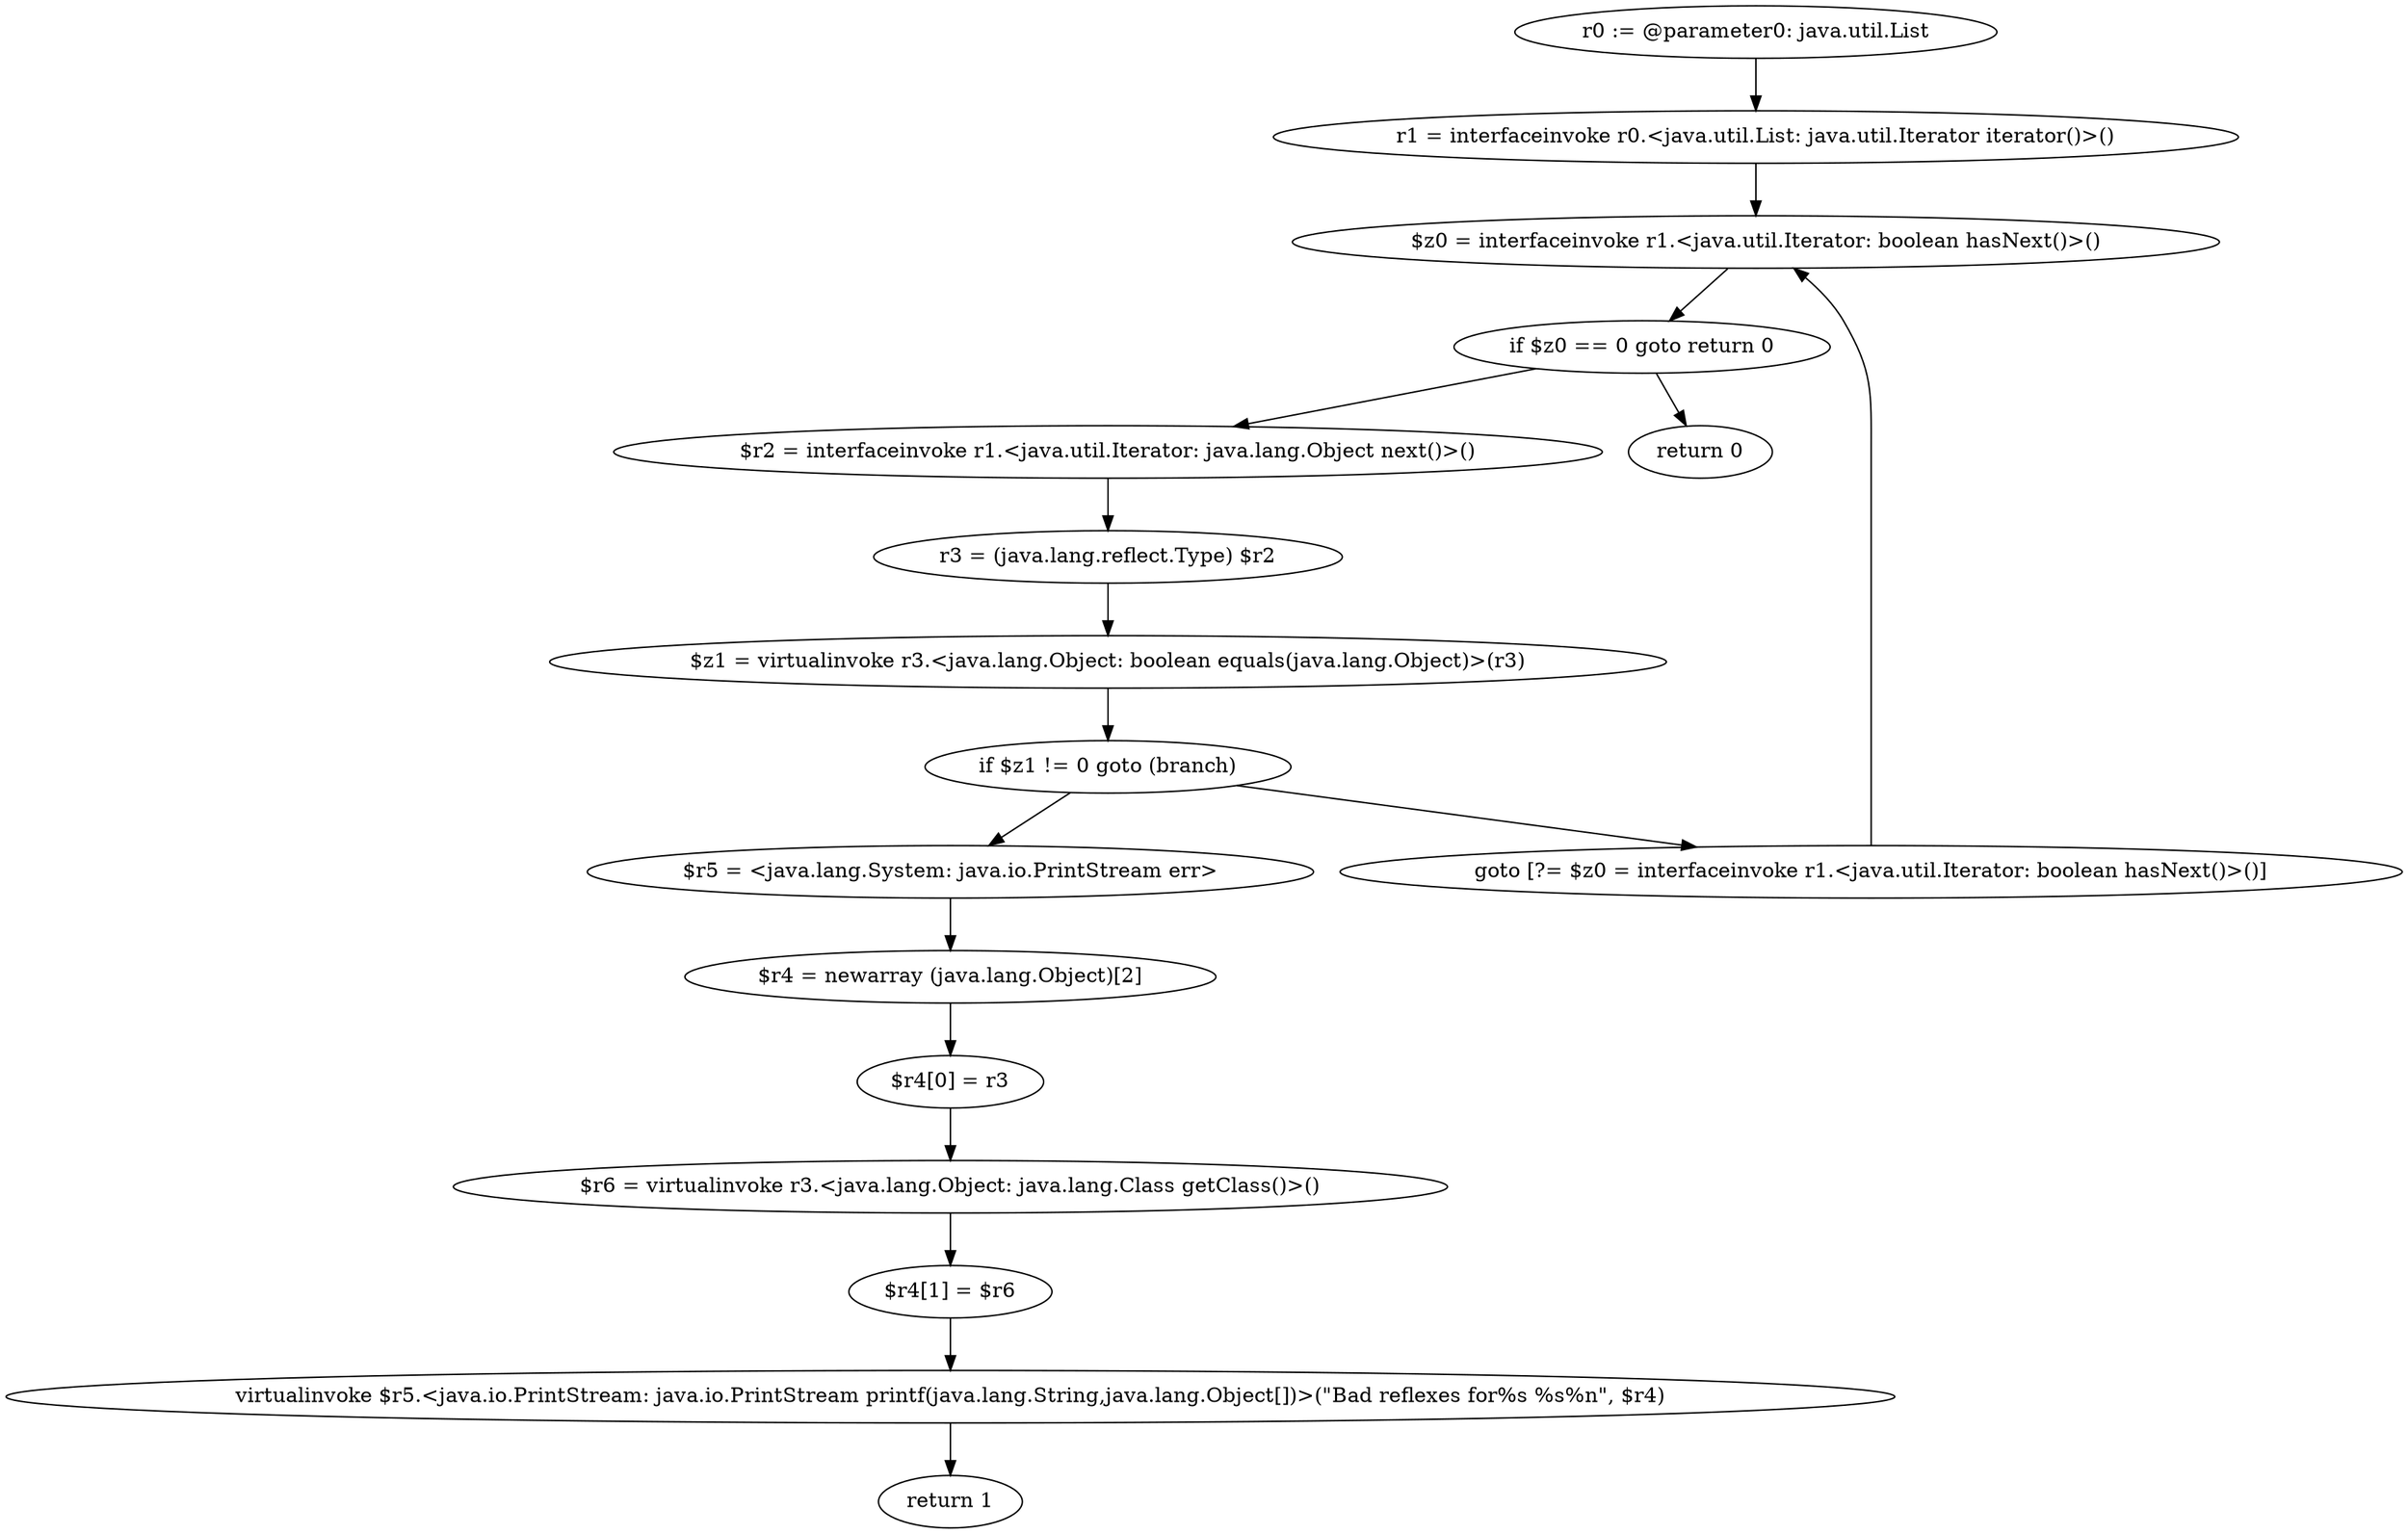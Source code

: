 digraph "unitGraph" {
    "r0 := @parameter0: java.util.List"
    "r1 = interfaceinvoke r0.<java.util.List: java.util.Iterator iterator()>()"
    "$z0 = interfaceinvoke r1.<java.util.Iterator: boolean hasNext()>()"
    "if $z0 == 0 goto return 0"
    "$r2 = interfaceinvoke r1.<java.util.Iterator: java.lang.Object next()>()"
    "r3 = (java.lang.reflect.Type) $r2"
    "$z1 = virtualinvoke r3.<java.lang.Object: boolean equals(java.lang.Object)>(r3)"
    "if $z1 != 0 goto (branch)"
    "$r5 = <java.lang.System: java.io.PrintStream err>"
    "$r4 = newarray (java.lang.Object)[2]"
    "$r4[0] = r3"
    "$r6 = virtualinvoke r3.<java.lang.Object: java.lang.Class getClass()>()"
    "$r4[1] = $r6"
    "virtualinvoke $r5.<java.io.PrintStream: java.io.PrintStream printf(java.lang.String,java.lang.Object[])>(\"Bad reflexes for%s %s%n\", $r4)"
    "return 1"
    "goto [?= $z0 = interfaceinvoke r1.<java.util.Iterator: boolean hasNext()>()]"
    "return 0"
    "r0 := @parameter0: java.util.List"->"r1 = interfaceinvoke r0.<java.util.List: java.util.Iterator iterator()>()";
    "r1 = interfaceinvoke r0.<java.util.List: java.util.Iterator iterator()>()"->"$z0 = interfaceinvoke r1.<java.util.Iterator: boolean hasNext()>()";
    "$z0 = interfaceinvoke r1.<java.util.Iterator: boolean hasNext()>()"->"if $z0 == 0 goto return 0";
    "if $z0 == 0 goto return 0"->"$r2 = interfaceinvoke r1.<java.util.Iterator: java.lang.Object next()>()";
    "if $z0 == 0 goto return 0"->"return 0";
    "$r2 = interfaceinvoke r1.<java.util.Iterator: java.lang.Object next()>()"->"r3 = (java.lang.reflect.Type) $r2";
    "r3 = (java.lang.reflect.Type) $r2"->"$z1 = virtualinvoke r3.<java.lang.Object: boolean equals(java.lang.Object)>(r3)";
    "$z1 = virtualinvoke r3.<java.lang.Object: boolean equals(java.lang.Object)>(r3)"->"if $z1 != 0 goto (branch)";
    "if $z1 != 0 goto (branch)"->"$r5 = <java.lang.System: java.io.PrintStream err>";
    "if $z1 != 0 goto (branch)"->"goto [?= $z0 = interfaceinvoke r1.<java.util.Iterator: boolean hasNext()>()]";
    "$r5 = <java.lang.System: java.io.PrintStream err>"->"$r4 = newarray (java.lang.Object)[2]";
    "$r4 = newarray (java.lang.Object)[2]"->"$r4[0] = r3";
    "$r4[0] = r3"->"$r6 = virtualinvoke r3.<java.lang.Object: java.lang.Class getClass()>()";
    "$r6 = virtualinvoke r3.<java.lang.Object: java.lang.Class getClass()>()"->"$r4[1] = $r6";
    "$r4[1] = $r6"->"virtualinvoke $r5.<java.io.PrintStream: java.io.PrintStream printf(java.lang.String,java.lang.Object[])>(\"Bad reflexes for%s %s%n\", $r4)";
    "virtualinvoke $r5.<java.io.PrintStream: java.io.PrintStream printf(java.lang.String,java.lang.Object[])>(\"Bad reflexes for%s %s%n\", $r4)"->"return 1";
    "goto [?= $z0 = interfaceinvoke r1.<java.util.Iterator: boolean hasNext()>()]"->"$z0 = interfaceinvoke r1.<java.util.Iterator: boolean hasNext()>()";
}
